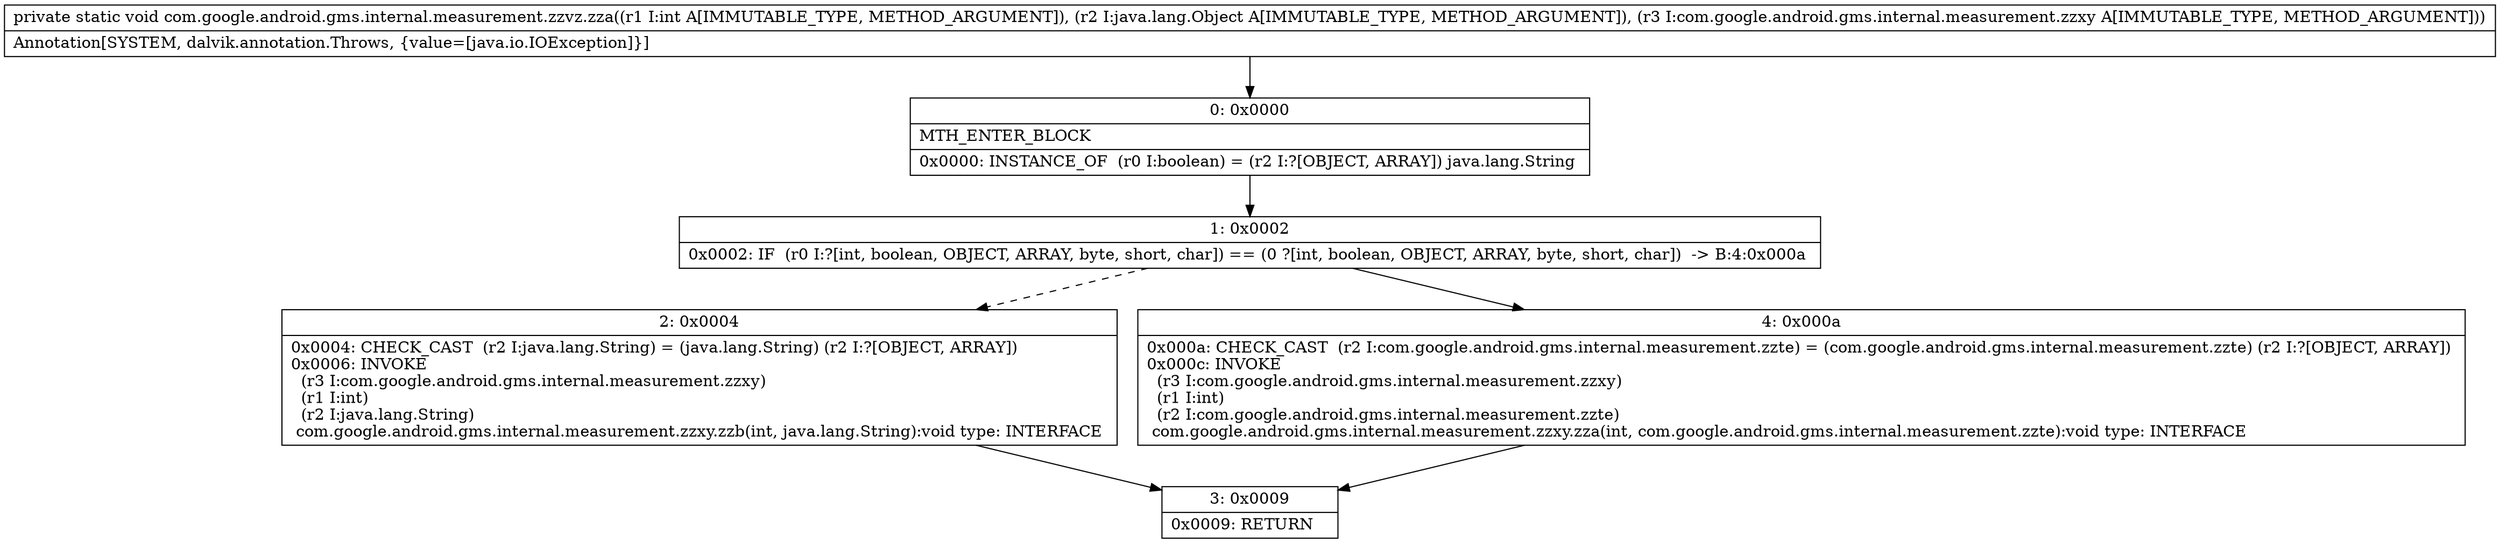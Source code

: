 digraph "CFG forcom.google.android.gms.internal.measurement.zzvz.zza(ILjava\/lang\/Object;Lcom\/google\/android\/gms\/internal\/measurement\/zzxy;)V" {
Node_0 [shape=record,label="{0\:\ 0x0000|MTH_ENTER_BLOCK\l|0x0000: INSTANCE_OF  (r0 I:boolean) = (r2 I:?[OBJECT, ARRAY]) java.lang.String \l}"];
Node_1 [shape=record,label="{1\:\ 0x0002|0x0002: IF  (r0 I:?[int, boolean, OBJECT, ARRAY, byte, short, char]) == (0 ?[int, boolean, OBJECT, ARRAY, byte, short, char])  \-\> B:4:0x000a \l}"];
Node_2 [shape=record,label="{2\:\ 0x0004|0x0004: CHECK_CAST  (r2 I:java.lang.String) = (java.lang.String) (r2 I:?[OBJECT, ARRAY]) \l0x0006: INVOKE  \l  (r3 I:com.google.android.gms.internal.measurement.zzxy)\l  (r1 I:int)\l  (r2 I:java.lang.String)\l com.google.android.gms.internal.measurement.zzxy.zzb(int, java.lang.String):void type: INTERFACE \l}"];
Node_3 [shape=record,label="{3\:\ 0x0009|0x0009: RETURN   \l}"];
Node_4 [shape=record,label="{4\:\ 0x000a|0x000a: CHECK_CAST  (r2 I:com.google.android.gms.internal.measurement.zzte) = (com.google.android.gms.internal.measurement.zzte) (r2 I:?[OBJECT, ARRAY]) \l0x000c: INVOKE  \l  (r3 I:com.google.android.gms.internal.measurement.zzxy)\l  (r1 I:int)\l  (r2 I:com.google.android.gms.internal.measurement.zzte)\l com.google.android.gms.internal.measurement.zzxy.zza(int, com.google.android.gms.internal.measurement.zzte):void type: INTERFACE \l}"];
MethodNode[shape=record,label="{private static void com.google.android.gms.internal.measurement.zzvz.zza((r1 I:int A[IMMUTABLE_TYPE, METHOD_ARGUMENT]), (r2 I:java.lang.Object A[IMMUTABLE_TYPE, METHOD_ARGUMENT]), (r3 I:com.google.android.gms.internal.measurement.zzxy A[IMMUTABLE_TYPE, METHOD_ARGUMENT]))  | Annotation[SYSTEM, dalvik.annotation.Throws, \{value=[java.io.IOException]\}]\l}"];
MethodNode -> Node_0;
Node_0 -> Node_1;
Node_1 -> Node_2[style=dashed];
Node_1 -> Node_4;
Node_2 -> Node_3;
Node_4 -> Node_3;
}

